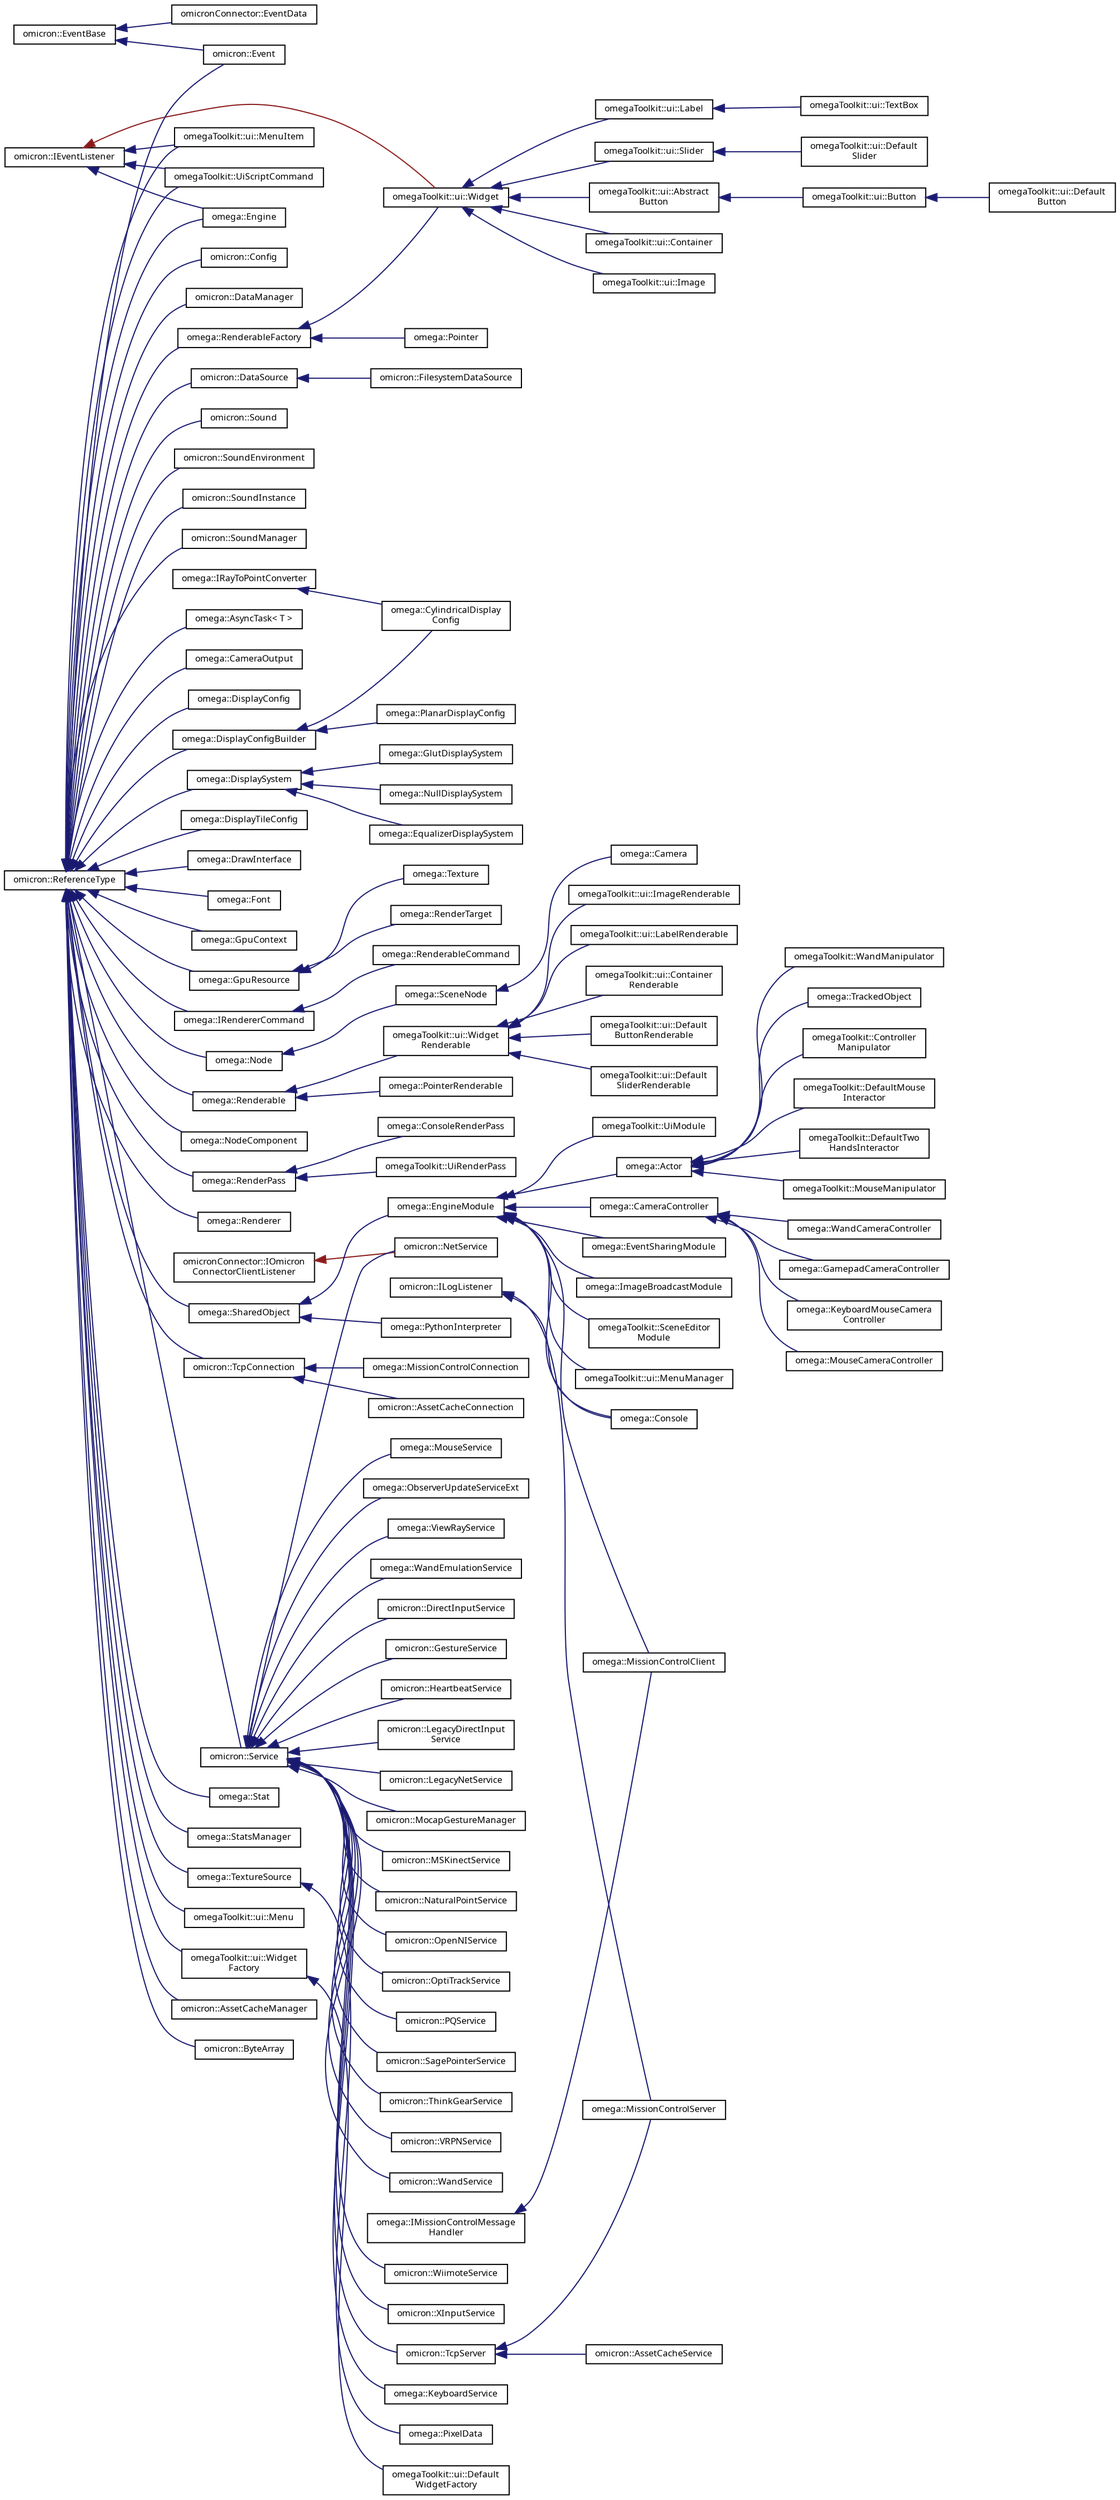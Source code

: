digraph "Graphical Class Hierarchy"
{
  bgcolor="transparent";
  edge [fontname="FreeSans.ttf",fontsize="8",labelfontname="FreeSans.ttf",labelfontsize="8"];
  node [fontname="FreeSans.ttf",fontsize="8",shape=record];
  rankdir="LR";
  Node1 [label="omicron::EventBase",height=0.2,width=0.4,color="black",URL="$classomicron_1_1_event_base.html"];
  Node1 -> Node2 [dir="back",color="midnightblue",fontsize="8",style="solid",fontname="FreeSans.ttf"];
  Node2 [label="omicron::Event",height=0.2,width=0.4,color="black",URL="$classomicron_1_1_event.html",tooltip="Events are generated by Service instances. "];
  Node1 -> Node3 [dir="back",color="midnightblue",fontsize="8",style="solid",fontname="FreeSans.ttf"];
  Node3 [label="omicronConnector::EventData",height=0.2,width=0.4,color="black",URL="$structomicron_connector_1_1_event_data.html"];
  Node4 [label="omicron::IEventListener",height=0.2,width=0.4,color="black",URL="$classomicron_1_1_i_event_listener.html",tooltip="The IEventListener interface is implemented by objects that can receive and process events..."];
  Node4 -> Node5 [dir="back",color="midnightblue",fontsize="8",style="solid",fontname="FreeSans.ttf"];
  Node5 [label="omega::Engine",height=0.2,width=0.4,color="black",URL="$classomega_1_1_engine.html",tooltip="The omegalib Engine is the core runtime component of omegalib. "];
  Node4 -> Node6 [dir="back",color="midnightblue",fontsize="8",style="solid",fontname="FreeSans.ttf"];
  Node6 [label="omegaToolkit::ui::MenuItem",height=0.2,width=0.4,color="black",URL="$classomega_toolkit_1_1ui_1_1_menu_item.html"];
  Node4 -> Node7 [dir="back",color="firebrick4",fontsize="8",style="solid",fontname="FreeSans.ttf"];
  Node7 [label="omegaToolkit::ui::Widget",height=0.2,width=0.4,color="black",URL="$classomega_toolkit_1_1ui_1_1_widget.html"];
  Node7 -> Node8 [dir="back",color="midnightblue",fontsize="8",style="solid",fontname="FreeSans.ttf"];
  Node8 [label="omegaToolkit::ui::Abstract\lButton",height=0.2,width=0.4,color="black",URL="$classomega_toolkit_1_1ui_1_1_abstract_button.html"];
  Node8 -> Node9 [dir="back",color="midnightblue",fontsize="8",style="solid",fontname="FreeSans.ttf"];
  Node9 [label="omegaToolkit::ui::Button",height=0.2,width=0.4,color="black",URL="$classomega_toolkit_1_1ui_1_1_button.html"];
  Node9 -> Node10 [dir="back",color="midnightblue",fontsize="8",style="solid",fontname="FreeSans.ttf"];
  Node10 [label="omegaToolkit::ui::Default\lButton",height=0.2,width=0.4,color="black",URL="$classomega_toolkit_1_1ui_1_1_default_button.html"];
  Node7 -> Node11 [dir="back",color="midnightblue",fontsize="8",style="solid",fontname="FreeSans.ttf"];
  Node11 [label="omegaToolkit::ui::Container",height=0.2,width=0.4,color="black",URL="$classomega_toolkit_1_1ui_1_1_container.html"];
  Node7 -> Node12 [dir="back",color="midnightblue",fontsize="8",style="solid",fontname="FreeSans.ttf"];
  Node12 [label="omegaToolkit::ui::Image",height=0.2,width=0.4,color="black",URL="$classomega_toolkit_1_1ui_1_1_image.html"];
  Node7 -> Node13 [dir="back",color="midnightblue",fontsize="8",style="solid",fontname="FreeSans.ttf"];
  Node13 [label="omegaToolkit::ui::Label",height=0.2,width=0.4,color="black",URL="$classomega_toolkit_1_1ui_1_1_label.html"];
  Node13 -> Node14 [dir="back",color="midnightblue",fontsize="8",style="solid",fontname="FreeSans.ttf"];
  Node14 [label="omegaToolkit::ui::TextBox",height=0.2,width=0.4,color="black",URL="$classomega_toolkit_1_1ui_1_1_text_box.html"];
  Node7 -> Node15 [dir="back",color="midnightblue",fontsize="8",style="solid",fontname="FreeSans.ttf"];
  Node15 [label="omegaToolkit::ui::Slider",height=0.2,width=0.4,color="black",URL="$classomega_toolkit_1_1ui_1_1_slider.html"];
  Node15 -> Node16 [dir="back",color="midnightblue",fontsize="8",style="solid",fontname="FreeSans.ttf"];
  Node16 [label="omegaToolkit::ui::Default\lSlider",height=0.2,width=0.4,color="black",URL="$classomega_toolkit_1_1ui_1_1_default_slider.html"];
  Node4 -> Node17 [dir="back",color="midnightblue",fontsize="8",style="solid",fontname="FreeSans.ttf"];
  Node17 [label="omegaToolkit::UiScriptCommand",height=0.2,width=0.4,color="black",URL="$classomega_toolkit_1_1_ui_script_command.html"];
  Node18 [label="omicron::ILogListener",height=0.2,width=0.4,color="black",URL="$classomicron_1_1_i_log_listener.html"];
  Node18 -> Node19 [dir="back",color="midnightblue",fontsize="8",style="solid",fontname="FreeSans.ttf"];
  Node19 [label="omega::Console",height=0.2,width=0.4,color="black",URL="$classomega_1_1_console.html"];
  Node18 -> Node20 [dir="back",color="midnightblue",fontsize="8",style="solid",fontname="FreeSans.ttf"];
  Node20 [label="omega::MissionControlServer",height=0.2,width=0.4,color="black",URL="$classomega_1_1_mission_control_server.html"];
  Node21 [label="omega::IMissionControlMessage\lHandler",height=0.2,width=0.4,color="black",URL="$classomega_1_1_i_mission_control_message_handler.html"];
  Node21 -> Node22 [dir="back",color="midnightblue",fontsize="8",style="solid",fontname="FreeSans.ttf"];
  Node22 [label="omega::MissionControlClient",height=0.2,width=0.4,color="black",URL="$classomega_1_1_mission_control_client.html"];
  Node23 [label="omicronConnector::IOmicron\lConnectorClientListener",height=0.2,width=0.4,color="black",URL="$classomicron_connector_1_1_i_omicron_connector_client_listener.html"];
  Node23 -> Node24 [dir="back",color="firebrick4",fontsize="8",style="solid",fontname="FreeSans.ttf"];
  Node24 [label="omicron::NetService",height=0.2,width=0.4,color="black",URL="$classomicron_1_1_net_service.html"];
  Node25 [label="omega::IRayToPointConverter",height=0.2,width=0.4,color="black",URL="$classomega_1_1_i_ray_to_point_converter.html",tooltip="Public interface of objects providing a ray to display point conversion function. ..."];
  Node25 -> Node26 [dir="back",color="midnightblue",fontsize="8",style="solid",fontname="FreeSans.ttf"];
  Node26 [label="omega::CylindricalDisplay\lConfig",height=0.2,width=0.4,color="black",URL="$classomega_1_1_cylindrical_display_config.html"];
  Node27 [label="omicron::ReferenceType",height=0.2,width=0.4,color="black",URL="$classomicron_1_1_reference_type.html",tooltip="Implements a base class for reference-counted types. "];
  Node27 -> Node28 [dir="back",color="midnightblue",fontsize="8",style="solid",fontname="FreeSans.ttf"];
  Node28 [label="omega::AsyncTask\< T \>",height=0.2,width=0.4,color="black",URL="$classomega_1_1_async_task.html"];
  Node27 -> Node29 [dir="back",color="midnightblue",fontsize="8",style="solid",fontname="FreeSans.ttf"];
  Node29 [label="omega::CameraOutput",height=0.2,width=0.4,color="black",URL="$classomega_1_1_camera_output.html",tooltip="The Camera output class is used to simplify and optimize reading back   rendered frames to main memor..."];
  Node27 -> Node30 [dir="back",color="midnightblue",fontsize="8",style="solid",fontname="FreeSans.ttf"];
  Node30 [label="omega::DisplayConfig",height=0.2,width=0.4,color="black",URL="$classomega_1_1_display_config.html",tooltip="Stores omegalib display configuration data. "];
  Node27 -> Node31 [dir="back",color="midnightblue",fontsize="8",style="solid",fontname="FreeSans.ttf"];
  Node31 [label="omega::DisplayConfigBuilder",height=0.2,width=0.4,color="black",URL="$classomega_1_1_display_config_builder.html",tooltip="Interface for display configuration generators. "];
  Node31 -> Node26 [dir="back",color="midnightblue",fontsize="8",style="solid",fontname="FreeSans.ttf"];
  Node31 -> Node32 [dir="back",color="midnightblue",fontsize="8",style="solid",fontname="FreeSans.ttf"];
  Node32 [label="omega::PlanarDisplayConfig",height=0.2,width=0.4,color="black",URL="$classomega_1_1_planar_display_config.html"];
  Node27 -> Node33 [dir="back",color="midnightblue",fontsize="8",style="solid",fontname="FreeSans.ttf"];
  Node33 [label="omega::DisplaySystem",height=0.2,width=0.4,color="black",URL="$classomega_1_1_display_system.html"];
  Node33 -> Node34 [dir="back",color="midnightblue",fontsize="8",style="solid",fontname="FreeSans.ttf"];
  Node34 [label="omega::EqualizerDisplaySystem",height=0.2,width=0.4,color="black",URL="$classomega_1_1_equalizer_display_system.html"];
  Node33 -> Node35 [dir="back",color="midnightblue",fontsize="8",style="solid",fontname="FreeSans.ttf"];
  Node35 [label="omega::GlutDisplaySystem",height=0.2,width=0.4,color="black",URL="$classomega_1_1_glut_display_system.html",tooltip="Implements a display system based on GLUT, offering a single render window and mouse input support..."];
  Node33 -> Node36 [dir="back",color="midnightblue",fontsize="8",style="solid",fontname="FreeSans.ttf"];
  Node36 [label="omega::NullDisplaySystem",height=0.2,width=0.4,color="black",URL="$classomega_1_1_null_display_system.html",tooltip="Implements a basic &#39;empty&#39; display system that can be used to launch some applications in headless mo..."];
  Node27 -> Node37 [dir="back",color="midnightblue",fontsize="8",style="solid",fontname="FreeSans.ttf"];
  Node37 [label="omega::DisplayTileConfig",height=0.2,width=0.4,color="black",URL="$classomega_1_1_display_tile_config.html"];
  Node27 -> Node38 [dir="back",color="midnightblue",fontsize="8",style="solid",fontname="FreeSans.ttf"];
  Node38 [label="omega::DrawInterface",height=0.2,width=0.4,color="black",URL="$classomega_1_1_draw_interface.html"];
  Node27 -> Node5 [dir="back",color="midnightblue",fontsize="8",style="solid",fontname="FreeSans.ttf"];
  Node27 -> Node39 [dir="back",color="midnightblue",fontsize="8",style="solid",fontname="FreeSans.ttf"];
  Node39 [label="omega::Font",height=0.2,width=0.4,color="black",URL="$classomega_1_1_font.html"];
  Node27 -> Node40 [dir="back",color="midnightblue",fontsize="8",style="solid",fontname="FreeSans.ttf"];
  Node40 [label="omega::GpuContext",height=0.2,width=0.4,color="black",URL="$classomega_1_1_gpu_context.html"];
  Node27 -> Node41 [dir="back",color="midnightblue",fontsize="8",style="solid",fontname="FreeSans.ttf"];
  Node41 [label="omega::GpuResource",height=0.2,width=0.4,color="black",URL="$classomega_1_1_gpu_resource.html"];
  Node41 -> Node42 [dir="back",color="midnightblue",fontsize="8",style="solid",fontname="FreeSans.ttf"];
  Node42 [label="omega::RenderTarget",height=0.2,width=0.4,color="black",URL="$classomega_1_1_render_target.html"];
  Node41 -> Node43 [dir="back",color="midnightblue",fontsize="8",style="solid",fontname="FreeSans.ttf"];
  Node43 [label="omega::Texture",height=0.2,width=0.4,color="black",URL="$classomega_1_1_texture.html"];
  Node27 -> Node44 [dir="back",color="midnightblue",fontsize="8",style="solid",fontname="FreeSans.ttf"];
  Node44 [label="omega::IRendererCommand",height=0.2,width=0.4,color="black",URL="$classomega_1_1_i_renderer_command.html"];
  Node44 -> Node45 [dir="back",color="midnightblue",fontsize="8",style="solid",fontname="FreeSans.ttf"];
  Node45 [label="omega::RenderableCommand",height=0.2,width=0.4,color="black",URL="$structomega_1_1_renderable_command.html"];
  Node27 -> Node46 [dir="back",color="midnightblue",fontsize="8",style="solid",fontname="FreeSans.ttf"];
  Node46 [label="omega::Node",height=0.2,width=0.4,color="black",URL="$classomega_1_1_node.html",tooltip="Class representing a general-purpose node in an articulated scene graph. "];
  Node46 -> Node47 [dir="back",color="midnightblue",fontsize="8",style="solid",fontname="FreeSans.ttf"];
  Node47 [label="omega::SceneNode",height=0.2,width=0.4,color="black",URL="$classomega_1_1_scene_node.html",tooltip="Represents a node in the omegalib scene graph. "];
  Node47 -> Node48 [dir="back",color="midnightblue",fontsize="8",style="solid",fontname="FreeSans.ttf"];
  Node48 [label="omega::Camera",height=0.2,width=0.4,color="black",URL="$classomega_1_1_camera.html",tooltip="The Camera class handles information about a view transformation, head tracking and optional target b..."];
  Node27 -> Node49 [dir="back",color="midnightblue",fontsize="8",style="solid",fontname="FreeSans.ttf"];
  Node49 [label="omega::NodeComponent",height=0.2,width=0.4,color="black",URL="$classomega_1_1_node_component.html",tooltip="NodeComponent is the base class for objects that can be attached to a scene node. ..."];
  Node27 -> Node50 [dir="back",color="midnightblue",fontsize="8",style="solid",fontname="FreeSans.ttf"];
  Node50 [label="omega::Renderable",height=0.2,width=0.4,color="black",URL="$classomega_1_1_renderable.html"];
  Node50 -> Node51 [dir="back",color="midnightblue",fontsize="8",style="solid",fontname="FreeSans.ttf"];
  Node51 [label="omega::PointerRenderable",height=0.2,width=0.4,color="black",URL="$classomega_1_1_pointer_renderable.html"];
  Node50 -> Node52 [dir="back",color="midnightblue",fontsize="8",style="solid",fontname="FreeSans.ttf"];
  Node52 [label="omegaToolkit::ui::Widget\lRenderable",height=0.2,width=0.4,color="black",URL="$classomega_toolkit_1_1ui_1_1_widget_renderable.html"];
  Node52 -> Node53 [dir="back",color="midnightblue",fontsize="8",style="solid",fontname="FreeSans.ttf"];
  Node53 [label="omegaToolkit::ui::Container\lRenderable",height=0.2,width=0.4,color="black",URL="$classomega_toolkit_1_1ui_1_1_container_renderable.html"];
  Node52 -> Node54 [dir="back",color="midnightblue",fontsize="8",style="solid",fontname="FreeSans.ttf"];
  Node54 [label="omegaToolkit::ui::Default\lButtonRenderable",height=0.2,width=0.4,color="black",URL="$classomega_toolkit_1_1ui_1_1_default_button_renderable.html"];
  Node52 -> Node55 [dir="back",color="midnightblue",fontsize="8",style="solid",fontname="FreeSans.ttf"];
  Node55 [label="omegaToolkit::ui::Default\lSliderRenderable",height=0.2,width=0.4,color="black",URL="$classomega_toolkit_1_1ui_1_1_default_slider_renderable.html"];
  Node52 -> Node56 [dir="back",color="midnightblue",fontsize="8",style="solid",fontname="FreeSans.ttf"];
  Node56 [label="omegaToolkit::ui::ImageRenderable",height=0.2,width=0.4,color="black",URL="$classomega_toolkit_1_1ui_1_1_image_renderable.html"];
  Node52 -> Node57 [dir="back",color="midnightblue",fontsize="8",style="solid",fontname="FreeSans.ttf"];
  Node57 [label="omegaToolkit::ui::LabelRenderable",height=0.2,width=0.4,color="black",URL="$classomega_toolkit_1_1ui_1_1_label_renderable.html"];
  Node27 -> Node58 [dir="back",color="midnightblue",fontsize="8",style="solid",fontname="FreeSans.ttf"];
  Node58 [label="omega::RenderableFactory",height=0.2,width=0.4,color="black",URL="$classomega_1_1_renderable_factory.html",tooltip="Base class for objects that can create renderables. "];
  Node58 -> Node59 [dir="back",color="midnightblue",fontsize="8",style="solid",fontname="FreeSans.ttf"];
  Node59 [label="omega::Pointer",height=0.2,width=0.4,color="black",URL="$classomega_1_1_pointer.html"];
  Node58 -> Node7 [dir="back",color="midnightblue",fontsize="8",style="solid",fontname="FreeSans.ttf"];
  Node27 -> Node60 [dir="back",color="midnightblue",fontsize="8",style="solid",fontname="FreeSans.ttf"];
  Node60 [label="omega::Renderer",height=0.2,width=0.4,color="black",URL="$classomega_1_1_renderer.html",tooltip="The omegalib renderer is the entry point for all of omegalib rendering code. "];
  Node27 -> Node61 [dir="back",color="midnightblue",fontsize="8",style="solid",fontname="FreeSans.ttf"];
  Node61 [label="omega::RenderPass",height=0.2,width=0.4,color="black",URL="$classomega_1_1_render_pass.html"];
  Node61 -> Node62 [dir="back",color="midnightblue",fontsize="8",style="solid",fontname="FreeSans.ttf"];
  Node62 [label="omega::ConsoleRenderPass",height=0.2,width=0.4,color="black",URL="$classomega_1_1_console_render_pass.html"];
  Node61 -> Node63 [dir="back",color="midnightblue",fontsize="8",style="solid",fontname="FreeSans.ttf"];
  Node63 [label="omegaToolkit::UiRenderPass",height=0.2,width=0.4,color="black",URL="$classomega_toolkit_1_1_ui_render_pass.html"];
  Node27 -> Node64 [dir="back",color="midnightblue",fontsize="8",style="solid",fontname="FreeSans.ttf"];
  Node64 [label="omega::SharedObject",height=0.2,width=0.4,color="black",URL="$classomega_1_1_shared_object.html"];
  Node64 -> Node65 [dir="back",color="midnightblue",fontsize="8",style="solid",fontname="FreeSans.ttf"];
  Node65 [label="omega::EngineModule",height=0.2,width=0.4,color="black",URL="$classomega_1_1_engine_module.html"];
  Node65 -> Node66 [dir="back",color="midnightblue",fontsize="8",style="solid",fontname="FreeSans.ttf"];
  Node66 [label="omega::Actor",height=0.2,width=0.4,color="black",URL="$classomega_1_1_actor.html",tooltip="A specialied EngineModule used to control objects in a scene and define custom behaviors. "];
  Node66 -> Node67 [dir="back",color="midnightblue",fontsize="8",style="solid",fontname="FreeSans.ttf"];
  Node67 [label="omega::TrackedObject",height=0.2,width=0.4,color="black",URL="$classomega_1_1_tracked_object.html",tooltip="Implements an Actor that sets the position and orientation of a scene node based on a events generate..."];
  Node66 -> Node68 [dir="back",color="midnightblue",fontsize="8",style="solid",fontname="FreeSans.ttf"];
  Node68 [label="omegaToolkit::Controller\lManipulator",height=0.2,width=0.4,color="black",URL="$classomega_toolkit_1_1_controller_manipulator.html"];
  Node66 -> Node69 [dir="back",color="midnightblue",fontsize="8",style="solid",fontname="FreeSans.ttf"];
  Node69 [label="omegaToolkit::DefaultMouse\lInteractor",height=0.2,width=0.4,color="black",URL="$classomega_toolkit_1_1_default_mouse_interactor.html"];
  Node66 -> Node70 [dir="back",color="midnightblue",fontsize="8",style="solid",fontname="FreeSans.ttf"];
  Node70 [label="omegaToolkit::DefaultTwo\lHandsInteractor",height=0.2,width=0.4,color="black",URL="$classomega_toolkit_1_1_default_two_hands_interactor.html"];
  Node66 -> Node71 [dir="back",color="midnightblue",fontsize="8",style="solid",fontname="FreeSans.ttf"];
  Node71 [label="omegaToolkit::MouseManipulator",height=0.2,width=0.4,color="black",URL="$classomega_toolkit_1_1_mouse_manipulator.html"];
  Node66 -> Node72 [dir="back",color="midnightblue",fontsize="8",style="solid",fontname="FreeSans.ttf"];
  Node72 [label="omegaToolkit::WandManipulator",height=0.2,width=0.4,color="black",URL="$classomega_toolkit_1_1_wand_manipulator.html",tooltip="Implements a wand node manipulator. "];
  Node65 -> Node73 [dir="back",color="midnightblue",fontsize="8",style="solid",fontname="FreeSans.ttf"];
  Node73 [label="omega::CameraController",height=0.2,width=0.4,color="black",URL="$classomega_1_1_camera_controller.html"];
  Node73 -> Node74 [dir="back",color="midnightblue",fontsize="8",style="solid",fontname="FreeSans.ttf"];
  Node74 [label="omega::GamepadCameraController",height=0.2,width=0.4,color="black",URL="$classomega_1_1_gamepad_camera_controller.html"];
  Node73 -> Node75 [dir="back",color="midnightblue",fontsize="8",style="solid",fontname="FreeSans.ttf"];
  Node75 [label="omega::KeyboardMouseCamera\lController",height=0.2,width=0.4,color="black",URL="$classomega_1_1_keyboard_mouse_camera_controller.html",tooltip="Implements a camera controller using mouse and keyboard in FPS style: WASD keys are used to move..."];
  Node73 -> Node76 [dir="back",color="midnightblue",fontsize="8",style="solid",fontname="FreeSans.ttf"];
  Node76 [label="omega::MouseCameraController",height=0.2,width=0.4,color="black",URL="$classomega_1_1_mouse_camera_controller.html"];
  Node73 -> Node77 [dir="back",color="midnightblue",fontsize="8",style="solid",fontname="FreeSans.ttf"];
  Node77 [label="omega::WandCameraController",height=0.2,width=0.4,color="black",URL="$classomega_1_1_wand_camera_controller.html"];
  Node65 -> Node19 [dir="back",color="midnightblue",fontsize="8",style="solid",fontname="FreeSans.ttf"];
  Node65 -> Node78 [dir="back",color="midnightblue",fontsize="8",style="solid",fontname="FreeSans.ttf"];
  Node78 [label="omega::EventSharingModule",height=0.2,width=0.4,color="black",URL="$classomega_1_1_event_sharing_module.html"];
  Node65 -> Node79 [dir="back",color="midnightblue",fontsize="8",style="solid",fontname="FreeSans.ttf"];
  Node79 [label="omega::ImageBroadcastModule",height=0.2,width=0.4,color="black",URL="$classomega_1_1_image_broadcast_module.html"];
  Node65 -> Node22 [dir="back",color="midnightblue",fontsize="8",style="solid",fontname="FreeSans.ttf"];
  Node65 -> Node80 [dir="back",color="midnightblue",fontsize="8",style="solid",fontname="FreeSans.ttf"];
  Node80 [label="omegaToolkit::SceneEditor\lModule",height=0.2,width=0.4,color="black",URL="$classomega_toolkit_1_1_scene_editor_module.html"];
  Node65 -> Node81 [dir="back",color="midnightblue",fontsize="8",style="solid",fontname="FreeSans.ttf"];
  Node81 [label="omegaToolkit::ui::MenuManager",height=0.2,width=0.4,color="black",URL="$classomega_toolkit_1_1ui_1_1_menu_manager.html"];
  Node65 -> Node82 [dir="back",color="midnightblue",fontsize="8",style="solid",fontname="FreeSans.ttf"];
  Node82 [label="omegaToolkit::UiModule",height=0.2,width=0.4,color="black",URL="$classomega_toolkit_1_1_ui_module.html"];
  Node64 -> Node83 [dir="back",color="midnightblue",fontsize="8",style="solid",fontname="FreeSans.ttf"];
  Node83 [label="omega::PythonInterpreter",height=0.2,width=0.4,color="black",URL="$classomega_1_1_python_interpreter.html"];
  Node27 -> Node84 [dir="back",color="midnightblue",fontsize="8",style="solid",fontname="FreeSans.ttf"];
  Node84 [label="omega::Stat",height=0.2,width=0.4,color="black",URL="$classomega_1_1_stat.html"];
  Node27 -> Node85 [dir="back",color="midnightblue",fontsize="8",style="solid",fontname="FreeSans.ttf"];
  Node85 [label="omega::StatsManager",height=0.2,width=0.4,color="black",URL="$classomega_1_1_stats_manager.html"];
  Node27 -> Node86 [dir="back",color="midnightblue",fontsize="8",style="solid",fontname="FreeSans.ttf"];
  Node86 [label="omega::TextureSource",height=0.2,width=0.4,color="black",URL="$classomega_1_1_texture_source.html"];
  Node86 -> Node87 [dir="back",color="midnightblue",fontsize="8",style="solid",fontname="FreeSans.ttf"];
  Node87 [label="omega::PixelData",height=0.2,width=0.4,color="black",URL="$classomega_1_1_pixel_data.html"];
  Node27 -> Node88 [dir="back",color="midnightblue",fontsize="8",style="solid",fontname="FreeSans.ttf"];
  Node88 [label="omegaToolkit::ui::Menu",height=0.2,width=0.4,color="black",URL="$classomega_toolkit_1_1ui_1_1_menu.html"];
  Node27 -> Node6 [dir="back",color="midnightblue",fontsize="8",style="solid",fontname="FreeSans.ttf"];
  Node27 -> Node89 [dir="back",color="midnightblue",fontsize="8",style="solid",fontname="FreeSans.ttf"];
  Node89 [label="omegaToolkit::ui::Widget\lFactory",height=0.2,width=0.4,color="black",URL="$classomega_toolkit_1_1ui_1_1_widget_factory.html"];
  Node89 -> Node90 [dir="back",color="midnightblue",fontsize="8",style="solid",fontname="FreeSans.ttf"];
  Node90 [label="omegaToolkit::ui::Default\lWidgetFactory",height=0.2,width=0.4,color="black",URL="$classomega_toolkit_1_1ui_1_1_default_widget_factory.html"];
  Node27 -> Node17 [dir="back",color="midnightblue",fontsize="8",style="solid",fontname="FreeSans.ttf"];
  Node27 -> Node91 [dir="back",color="midnightblue",fontsize="8",style="solid",fontname="FreeSans.ttf"];
  Node91 [label="omicron::AssetCacheManager",height=0.2,width=0.4,color="black",URL="$classomicron_1_1_asset_cache_manager.html",tooltip="The asset cache manager connects to a remote cache service and synchronizes a list of files with it..."];
  Node27 -> Node92 [dir="back",color="midnightblue",fontsize="8",style="solid",fontname="FreeSans.ttf"];
  Node92 [label="omicron::ByteArray",height=0.2,width=0.4,color="black",URL="$structomicron_1_1_byte_array.html"];
  Node27 -> Node93 [dir="back",color="midnightblue",fontsize="8",style="solid",fontname="FreeSans.ttf"];
  Node93 [label="omicron::Config",height=0.2,width=0.4,color="black",URL="$classomicron_1_1_config.html"];
  Node27 -> Node94 [dir="back",color="midnightblue",fontsize="8",style="solid",fontname="FreeSans.ttf"];
  Node94 [label="omicron::DataManager",height=0.2,width=0.4,color="black",URL="$classomicron_1_1_data_manager.html"];
  Node27 -> Node95 [dir="back",color="midnightblue",fontsize="8",style="solid",fontname="FreeSans.ttf"];
  Node95 [label="omicron::DataSource",height=0.2,width=0.4,color="black",URL="$classomicron_1_1_data_source.html"];
  Node95 -> Node96 [dir="back",color="midnightblue",fontsize="8",style="solid",fontname="FreeSans.ttf"];
  Node96 [label="omicron::FilesystemDataSource",height=0.2,width=0.4,color="black",URL="$classomicron_1_1_filesystem_data_source.html"];
  Node27 -> Node2 [dir="back",color="midnightblue",fontsize="8",style="solid",fontname="FreeSans.ttf"];
  Node27 -> Node97 [dir="back",color="midnightblue",fontsize="8",style="solid",fontname="FreeSans.ttf"];
  Node97 [label="omicron::Service",height=0.2,width=0.4,color="black",URL="$classomicron_1_1_service.html",tooltip="The base class for Services: a Service has code that is executed periodically (in the poll method) an..."];
  Node97 -> Node98 [dir="back",color="midnightblue",fontsize="8",style="solid",fontname="FreeSans.ttf"];
  Node98 [label="omega::KeyboardService",height=0.2,width=0.4,color="black",URL="$classomega_1_1_keyboard_service.html"];
  Node97 -> Node99 [dir="back",color="midnightblue",fontsize="8",style="solid",fontname="FreeSans.ttf"];
  Node99 [label="omega::MouseService",height=0.2,width=0.4,color="black",URL="$classomega_1_1_mouse_service.html"];
  Node97 -> Node100 [dir="back",color="midnightblue",fontsize="8",style="solid",fontname="FreeSans.ttf"];
  Node100 [label="omega::ObserverUpdateServiceExt",height=0.2,width=0.4,color="black",URL="$classomega_1_1_observer_update_service_ext.html"];
  Node97 -> Node101 [dir="back",color="midnightblue",fontsize="8",style="solid",fontname="FreeSans.ttf"];
  Node101 [label="omega::ViewRayService",height=0.2,width=0.4,color="black",URL="$classomega_1_1_view_ray_service.html",tooltip="Processes pointer events, converting their position to pixel coordinates and adding a view ray based ..."];
  Node97 -> Node102 [dir="back",color="midnightblue",fontsize="8",style="solid",fontname="FreeSans.ttf"];
  Node102 [label="omega::WandEmulationService",height=0.2,width=0.4,color="black",URL="$classomega_1_1_wand_emulation_service.html",tooltip="Emulates a VR system wand using mouse and keyboard. "];
  Node97 -> Node103 [dir="back",color="midnightblue",fontsize="8",style="solid",fontname="FreeSans.ttf"];
  Node103 [label="omicron::DirectInputService",height=0.2,width=0.4,color="black",URL="$classomicron_1_1_direct_input_service.html"];
  Node97 -> Node104 [dir="back",color="midnightblue",fontsize="8",style="solid",fontname="FreeSans.ttf"];
  Node104 [label="omicron::GestureService",height=0.2,width=0.4,color="black",URL="$classomicron_1_1_gesture_service.html"];
  Node97 -> Node105 [dir="back",color="midnightblue",fontsize="8",style="solid",fontname="FreeSans.ttf"];
  Node105 [label="omicron::HeartbeatService",height=0.2,width=0.4,color="black",URL="$classomicron_1_1_heartbeat_service.html",tooltip="HearthbeatService implements a very simple event service, that sends out update events at a predefine..."];
  Node97 -> Node106 [dir="back",color="midnightblue",fontsize="8",style="solid",fontname="FreeSans.ttf"];
  Node106 [label="omicron::LegacyDirectInput\lService",height=0.2,width=0.4,color="black",URL="$classomicron_1_1_legacy_direct_input_service.html"];
  Node97 -> Node107 [dir="back",color="midnightblue",fontsize="8",style="solid",fontname="FreeSans.ttf"];
  Node107 [label="omicron::LegacyNetService",height=0.2,width=0.4,color="black",URL="$classomicron_1_1_legacy_net_service.html"];
  Node97 -> Node108 [dir="back",color="midnightblue",fontsize="8",style="solid",fontname="FreeSans.ttf"];
  Node108 [label="omicron::MocapGestureManager",height=0.2,width=0.4,color="black",URL="$classomicron_1_1_mocap_gesture_manager.html"];
  Node97 -> Node109 [dir="back",color="midnightblue",fontsize="8",style="solid",fontname="FreeSans.ttf"];
  Node109 [label="omicron::MSKinectService",height=0.2,width=0.4,color="black",URL="$classomicron_1_1_m_s_kinect_service.html"];
  Node97 -> Node110 [dir="back",color="midnightblue",fontsize="8",style="solid",fontname="FreeSans.ttf"];
  Node110 [label="omicron::NaturalPointService",height=0.2,width=0.4,color="black",URL="$classomicron_1_1_natural_point_service.html"];
  Node97 -> Node24 [dir="back",color="midnightblue",fontsize="8",style="solid",fontname="FreeSans.ttf"];
  Node97 -> Node111 [dir="back",color="midnightblue",fontsize="8",style="solid",fontname="FreeSans.ttf"];
  Node111 [label="omicron::OpenNIService",height=0.2,width=0.4,color="black",URL="$classomicron_1_1_open_n_i_service.html"];
  Node97 -> Node112 [dir="back",color="midnightblue",fontsize="8",style="solid",fontname="FreeSans.ttf"];
  Node112 [label="omicron::OptiTrackService",height=0.2,width=0.4,color="black",URL="$classomicron_1_1_opti_track_service.html"];
  Node97 -> Node113 [dir="back",color="midnightblue",fontsize="8",style="solid",fontname="FreeSans.ttf"];
  Node113 [label="omicron::PQService",height=0.2,width=0.4,color="black",URL="$classomicron_1_1_p_q_service.html"];
  Node97 -> Node114 [dir="back",color="midnightblue",fontsize="8",style="solid",fontname="FreeSans.ttf"];
  Node114 [label="omicron::SagePointerService",height=0.2,width=0.4,color="black",URL="$classomicron_1_1_sage_pointer_service.html",tooltip="Implements a service able to receive pointer updates from the SAGE pointer application. "];
  Node97 -> Node115 [dir="back",color="midnightblue",fontsize="8",style="solid",fontname="FreeSans.ttf"];
  Node115 [label="omicron::TcpServer",height=0.2,width=0.4,color="black",URL="$classomicron_1_1_tcp_server.html",tooltip="Implements a Tcp server. "];
  Node115 -> Node20 [dir="back",color="midnightblue",fontsize="8",style="solid",fontname="FreeSans.ttf"];
  Node115 -> Node116 [dir="back",color="midnightblue",fontsize="8",style="solid",fontname="FreeSans.ttf"];
  Node116 [label="omicron::AssetCacheService",height=0.2,width=0.4,color="black",URL="$classomicron_1_1_asset_cache_service.html",tooltip="The asset cache service manages a set of caches. "];
  Node97 -> Node117 [dir="back",color="midnightblue",fontsize="8",style="solid",fontname="FreeSans.ttf"];
  Node117 [label="omicron::ThinkGearService",height=0.2,width=0.4,color="black",URL="$classomicron_1_1_think_gear_service.html"];
  Node97 -> Node118 [dir="back",color="midnightblue",fontsize="8",style="solid",fontname="FreeSans.ttf"];
  Node118 [label="omicron::VRPNService",height=0.2,width=0.4,color="black",URL="$classomicron_1_1_v_r_p_n_service.html"];
  Node97 -> Node119 [dir="back",color="midnightblue",fontsize="8",style="solid",fontname="FreeSans.ttf"];
  Node119 [label="omicron::WandService",height=0.2,width=0.4,color="black",URL="$classomicron_1_1_wand_service.html"];
  Node97 -> Node120 [dir="back",color="midnightblue",fontsize="8",style="solid",fontname="FreeSans.ttf"];
  Node120 [label="omicron::WiimoteService",height=0.2,width=0.4,color="black",URL="$classomicron_1_1_wiimote_service.html",tooltip="Reads input data from Wii controllers. "];
  Node97 -> Node121 [dir="back",color="midnightblue",fontsize="8",style="solid",fontname="FreeSans.ttf"];
  Node121 [label="omicron::XInputService",height=0.2,width=0.4,color="black",URL="$classomicron_1_1_x_input_service.html"];
  Node27 -> Node122 [dir="back",color="midnightblue",fontsize="8",style="solid",fontname="FreeSans.ttf"];
  Node122 [label="omicron::Sound",height=0.2,width=0.4,color="black",URL="$classomicron_1_1_sound.html"];
  Node27 -> Node123 [dir="back",color="midnightblue",fontsize="8",style="solid",fontname="FreeSans.ttf"];
  Node123 [label="omicron::SoundEnvironment",height=0.2,width=0.4,color="black",URL="$classomicron_1_1_sound_environment.html"];
  Node27 -> Node124 [dir="back",color="midnightblue",fontsize="8",style="solid",fontname="FreeSans.ttf"];
  Node124 [label="omicron::SoundInstance",height=0.2,width=0.4,color="black",URL="$classomicron_1_1_sound_instance.html"];
  Node27 -> Node125 [dir="back",color="midnightblue",fontsize="8",style="solid",fontname="FreeSans.ttf"];
  Node125 [label="omicron::SoundManager",height=0.2,width=0.4,color="black",URL="$classomicron_1_1_sound_manager.html"];
  Node27 -> Node126 [dir="back",color="midnightblue",fontsize="8",style="solid",fontname="FreeSans.ttf"];
  Node126 [label="omicron::TcpConnection",height=0.2,width=0.4,color="black",URL="$classomicron_1_1_tcp_connection.html",tooltip="A TCP Connection. "];
  Node126 -> Node127 [dir="back",color="midnightblue",fontsize="8",style="solid",fontname="FreeSans.ttf"];
  Node127 [label="omega::MissionControlConnection",height=0.2,width=0.4,color="black",URL="$classomega_1_1_mission_control_connection.html"];
  Node126 -> Node128 [dir="back",color="midnightblue",fontsize="8",style="solid",fontname="FreeSans.ttf"];
  Node128 [label="omicron::AssetCacheConnection",height=0.2,width=0.4,color="black",URL="$classomicron_1_1_asset_cache_connection.html",tooltip="Represents a connection between the cache service and a remote cache manager. "];
}
